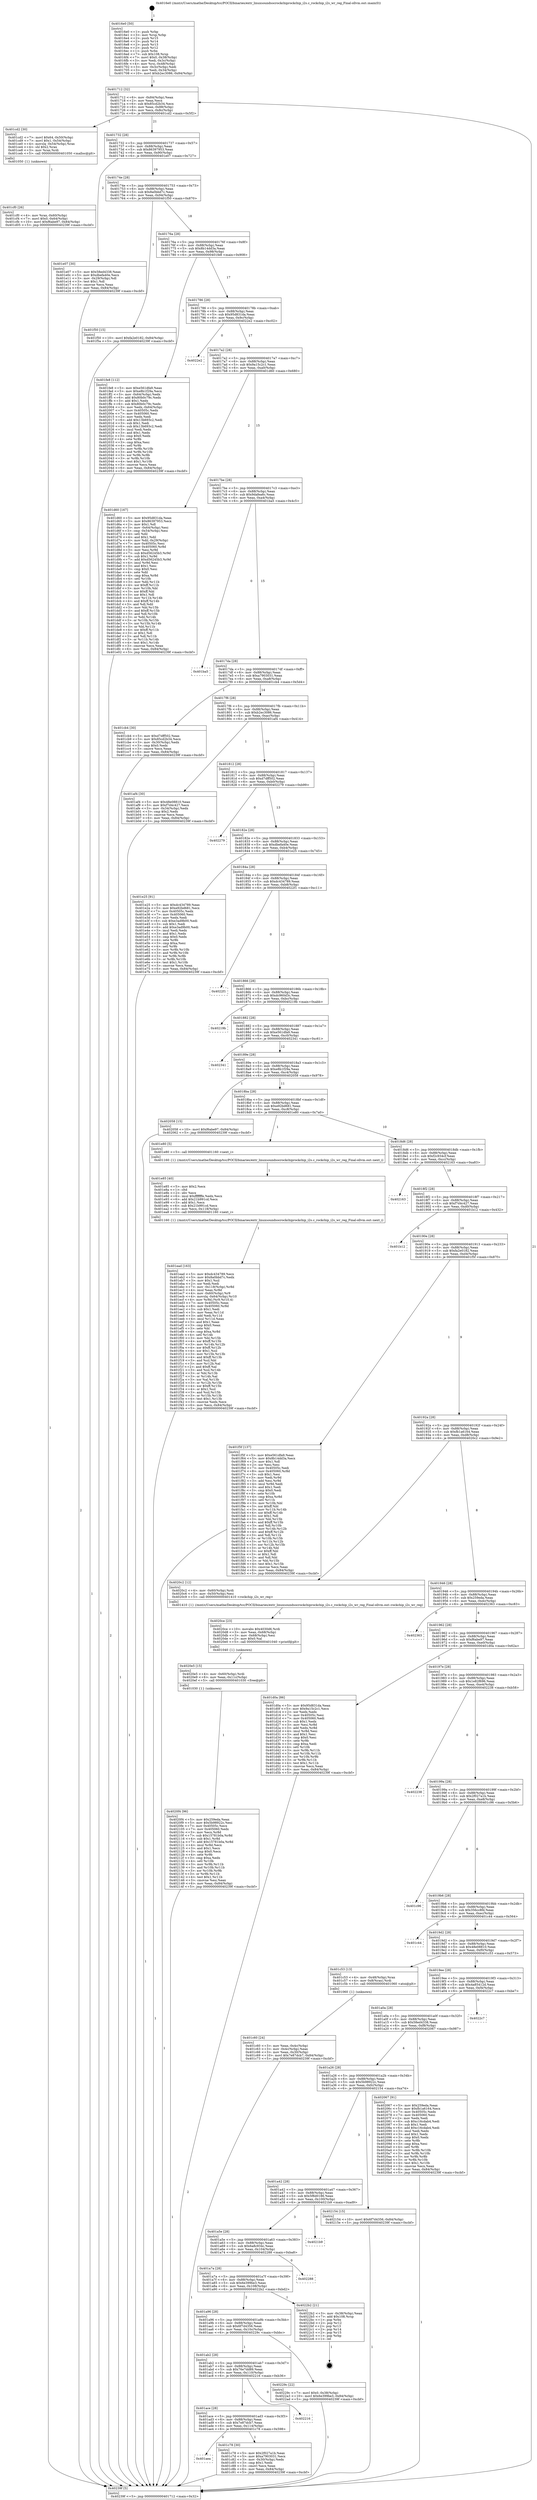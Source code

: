 digraph "0x4016e0" {
  label = "0x4016e0 (/mnt/c/Users/mathe/Desktop/tcc/POCII/binaries/extr_linuxsoundsocrockchiprockchip_i2s.c_rockchip_i2s_wr_reg_Final-ollvm.out::main(0))"
  labelloc = "t"
  node[shape=record]

  Entry [label="",width=0.3,height=0.3,shape=circle,fillcolor=black,style=filled]
  "0x401712" [label="{
     0x401712 [32]\l
     | [instrs]\l
     &nbsp;&nbsp;0x401712 \<+6\>: mov -0x84(%rbp),%eax\l
     &nbsp;&nbsp;0x401718 \<+2\>: mov %eax,%ecx\l
     &nbsp;&nbsp;0x40171a \<+6\>: sub $0x85cd2b34,%ecx\l
     &nbsp;&nbsp;0x401720 \<+6\>: mov %eax,-0x88(%rbp)\l
     &nbsp;&nbsp;0x401726 \<+6\>: mov %ecx,-0x8c(%rbp)\l
     &nbsp;&nbsp;0x40172c \<+6\>: je 0000000000401cd2 \<main+0x5f2\>\l
  }"]
  "0x401cd2" [label="{
     0x401cd2 [30]\l
     | [instrs]\l
     &nbsp;&nbsp;0x401cd2 \<+7\>: movl $0x64,-0x50(%rbp)\l
     &nbsp;&nbsp;0x401cd9 \<+7\>: movl $0x1,-0x54(%rbp)\l
     &nbsp;&nbsp;0x401ce0 \<+4\>: movslq -0x54(%rbp),%rax\l
     &nbsp;&nbsp;0x401ce4 \<+4\>: shl $0x2,%rax\l
     &nbsp;&nbsp;0x401ce8 \<+3\>: mov %rax,%rdi\l
     &nbsp;&nbsp;0x401ceb \<+5\>: call 0000000000401050 \<malloc@plt\>\l
     | [calls]\l
     &nbsp;&nbsp;0x401050 \{1\} (unknown)\l
  }"]
  "0x401732" [label="{
     0x401732 [28]\l
     | [instrs]\l
     &nbsp;&nbsp;0x401732 \<+5\>: jmp 0000000000401737 \<main+0x57\>\l
     &nbsp;&nbsp;0x401737 \<+6\>: mov -0x88(%rbp),%eax\l
     &nbsp;&nbsp;0x40173d \<+5\>: sub $0x86397953,%eax\l
     &nbsp;&nbsp;0x401742 \<+6\>: mov %eax,-0x90(%rbp)\l
     &nbsp;&nbsp;0x401748 \<+6\>: je 0000000000401e07 \<main+0x727\>\l
  }"]
  Exit [label="",width=0.3,height=0.3,shape=circle,fillcolor=black,style=filled,peripheries=2]
  "0x401e07" [label="{
     0x401e07 [30]\l
     | [instrs]\l
     &nbsp;&nbsp;0x401e07 \<+5\>: mov $0x58ed4338,%eax\l
     &nbsp;&nbsp;0x401e0c \<+5\>: mov $0xdbefa40e,%ecx\l
     &nbsp;&nbsp;0x401e11 \<+3\>: mov -0x29(%rbp),%dl\l
     &nbsp;&nbsp;0x401e14 \<+3\>: test $0x1,%dl\l
     &nbsp;&nbsp;0x401e17 \<+3\>: cmovne %ecx,%eax\l
     &nbsp;&nbsp;0x401e1a \<+6\>: mov %eax,-0x84(%rbp)\l
     &nbsp;&nbsp;0x401e20 \<+5\>: jmp 000000000040239f \<main+0xcbf\>\l
  }"]
  "0x40174e" [label="{
     0x40174e [28]\l
     | [instrs]\l
     &nbsp;&nbsp;0x40174e \<+5\>: jmp 0000000000401753 \<main+0x73\>\l
     &nbsp;&nbsp;0x401753 \<+6\>: mov -0x88(%rbp),%eax\l
     &nbsp;&nbsp;0x401759 \<+5\>: sub $0x8a0bbd7c,%eax\l
     &nbsp;&nbsp;0x40175e \<+6\>: mov %eax,-0x94(%rbp)\l
     &nbsp;&nbsp;0x401764 \<+6\>: je 0000000000401f50 \<main+0x870\>\l
  }"]
  "0x4020f4" [label="{
     0x4020f4 [96]\l
     | [instrs]\l
     &nbsp;&nbsp;0x4020f4 \<+5\>: mov $0x259eda,%eax\l
     &nbsp;&nbsp;0x4020f9 \<+5\>: mov $0x5b98922c,%esi\l
     &nbsp;&nbsp;0x4020fe \<+7\>: mov 0x40505c,%ecx\l
     &nbsp;&nbsp;0x402105 \<+7\>: mov 0x405060,%edx\l
     &nbsp;&nbsp;0x40210c \<+3\>: mov %ecx,%r8d\l
     &nbsp;&nbsp;0x40210f \<+7\>: sub $0x15781b0a,%r8d\l
     &nbsp;&nbsp;0x402116 \<+4\>: sub $0x1,%r8d\l
     &nbsp;&nbsp;0x40211a \<+7\>: add $0x15781b0a,%r8d\l
     &nbsp;&nbsp;0x402121 \<+4\>: imul %r8d,%ecx\l
     &nbsp;&nbsp;0x402125 \<+3\>: and $0x1,%ecx\l
     &nbsp;&nbsp;0x402128 \<+3\>: cmp $0x0,%ecx\l
     &nbsp;&nbsp;0x40212b \<+4\>: sete %r9b\l
     &nbsp;&nbsp;0x40212f \<+3\>: cmp $0xa,%edx\l
     &nbsp;&nbsp;0x402132 \<+4\>: setl %r10b\l
     &nbsp;&nbsp;0x402136 \<+3\>: mov %r9b,%r11b\l
     &nbsp;&nbsp;0x402139 \<+3\>: and %r10b,%r11b\l
     &nbsp;&nbsp;0x40213c \<+3\>: xor %r10b,%r9b\l
     &nbsp;&nbsp;0x40213f \<+3\>: or %r9b,%r11b\l
     &nbsp;&nbsp;0x402142 \<+4\>: test $0x1,%r11b\l
     &nbsp;&nbsp;0x402146 \<+3\>: cmovne %esi,%eax\l
     &nbsp;&nbsp;0x402149 \<+6\>: mov %eax,-0x84(%rbp)\l
     &nbsp;&nbsp;0x40214f \<+5\>: jmp 000000000040239f \<main+0xcbf\>\l
  }"]
  "0x401f50" [label="{
     0x401f50 [15]\l
     | [instrs]\l
     &nbsp;&nbsp;0x401f50 \<+10\>: movl $0xfa2e0182,-0x84(%rbp)\l
     &nbsp;&nbsp;0x401f5a \<+5\>: jmp 000000000040239f \<main+0xcbf\>\l
  }"]
  "0x40176a" [label="{
     0x40176a [28]\l
     | [instrs]\l
     &nbsp;&nbsp;0x40176a \<+5\>: jmp 000000000040176f \<main+0x8f\>\l
     &nbsp;&nbsp;0x40176f \<+6\>: mov -0x88(%rbp),%eax\l
     &nbsp;&nbsp;0x401775 \<+5\>: sub $0x8b14dd3a,%eax\l
     &nbsp;&nbsp;0x40177a \<+6\>: mov %eax,-0x98(%rbp)\l
     &nbsp;&nbsp;0x401780 \<+6\>: je 0000000000401fe8 \<main+0x908\>\l
  }"]
  "0x4020e5" [label="{
     0x4020e5 [15]\l
     | [instrs]\l
     &nbsp;&nbsp;0x4020e5 \<+4\>: mov -0x60(%rbp),%rdi\l
     &nbsp;&nbsp;0x4020e9 \<+6\>: mov %eax,-0x11c(%rbp)\l
     &nbsp;&nbsp;0x4020ef \<+5\>: call 0000000000401030 \<free@plt\>\l
     | [calls]\l
     &nbsp;&nbsp;0x401030 \{1\} (unknown)\l
  }"]
  "0x401fe8" [label="{
     0x401fe8 [112]\l
     | [instrs]\l
     &nbsp;&nbsp;0x401fe8 \<+5\>: mov $0xe561dfa9,%eax\l
     &nbsp;&nbsp;0x401fed \<+5\>: mov $0xe8b1f29a,%ecx\l
     &nbsp;&nbsp;0x401ff2 \<+3\>: mov -0x64(%rbp),%edx\l
     &nbsp;&nbsp;0x401ff5 \<+6\>: add $0x80b0c79c,%edx\l
     &nbsp;&nbsp;0x401ffb \<+3\>: add $0x1,%edx\l
     &nbsp;&nbsp;0x401ffe \<+6\>: sub $0x80b0c79c,%edx\l
     &nbsp;&nbsp;0x402004 \<+3\>: mov %edx,-0x64(%rbp)\l
     &nbsp;&nbsp;0x402007 \<+7\>: mov 0x40505c,%edx\l
     &nbsp;&nbsp;0x40200e \<+7\>: mov 0x405060,%esi\l
     &nbsp;&nbsp;0x402015 \<+2\>: mov %edx,%edi\l
     &nbsp;&nbsp;0x402017 \<+6\>: add $0x13b693c2,%edi\l
     &nbsp;&nbsp;0x40201d \<+3\>: sub $0x1,%edi\l
     &nbsp;&nbsp;0x402020 \<+6\>: sub $0x13b693c2,%edi\l
     &nbsp;&nbsp;0x402026 \<+3\>: imul %edi,%edx\l
     &nbsp;&nbsp;0x402029 \<+3\>: and $0x1,%edx\l
     &nbsp;&nbsp;0x40202c \<+3\>: cmp $0x0,%edx\l
     &nbsp;&nbsp;0x40202f \<+4\>: sete %r8b\l
     &nbsp;&nbsp;0x402033 \<+3\>: cmp $0xa,%esi\l
     &nbsp;&nbsp;0x402036 \<+4\>: setl %r9b\l
     &nbsp;&nbsp;0x40203a \<+3\>: mov %r8b,%r10b\l
     &nbsp;&nbsp;0x40203d \<+3\>: and %r9b,%r10b\l
     &nbsp;&nbsp;0x402040 \<+3\>: xor %r9b,%r8b\l
     &nbsp;&nbsp;0x402043 \<+3\>: or %r8b,%r10b\l
     &nbsp;&nbsp;0x402046 \<+4\>: test $0x1,%r10b\l
     &nbsp;&nbsp;0x40204a \<+3\>: cmovne %ecx,%eax\l
     &nbsp;&nbsp;0x40204d \<+6\>: mov %eax,-0x84(%rbp)\l
     &nbsp;&nbsp;0x402053 \<+5\>: jmp 000000000040239f \<main+0xcbf\>\l
  }"]
  "0x401786" [label="{
     0x401786 [28]\l
     | [instrs]\l
     &nbsp;&nbsp;0x401786 \<+5\>: jmp 000000000040178b \<main+0xab\>\l
     &nbsp;&nbsp;0x40178b \<+6\>: mov -0x88(%rbp),%eax\l
     &nbsp;&nbsp;0x401791 \<+5\>: sub $0x95d831da,%eax\l
     &nbsp;&nbsp;0x401796 \<+6\>: mov %eax,-0x9c(%rbp)\l
     &nbsp;&nbsp;0x40179c \<+6\>: je 00000000004022e2 \<main+0xc02\>\l
  }"]
  "0x4020ce" [label="{
     0x4020ce [23]\l
     | [instrs]\l
     &nbsp;&nbsp;0x4020ce \<+10\>: movabs $0x4030d6,%rdi\l
     &nbsp;&nbsp;0x4020d8 \<+3\>: mov %eax,-0x68(%rbp)\l
     &nbsp;&nbsp;0x4020db \<+3\>: mov -0x68(%rbp),%esi\l
     &nbsp;&nbsp;0x4020de \<+2\>: mov $0x0,%al\l
     &nbsp;&nbsp;0x4020e0 \<+5\>: call 0000000000401040 \<printf@plt\>\l
     | [calls]\l
     &nbsp;&nbsp;0x401040 \{1\} (unknown)\l
  }"]
  "0x4022e2" [label="{
     0x4022e2\l
  }", style=dashed]
  "0x4017a2" [label="{
     0x4017a2 [28]\l
     | [instrs]\l
     &nbsp;&nbsp;0x4017a2 \<+5\>: jmp 00000000004017a7 \<main+0xc7\>\l
     &nbsp;&nbsp;0x4017a7 \<+6\>: mov -0x88(%rbp),%eax\l
     &nbsp;&nbsp;0x4017ad \<+5\>: sub $0x9a15c2c1,%eax\l
     &nbsp;&nbsp;0x4017b2 \<+6\>: mov %eax,-0xa0(%rbp)\l
     &nbsp;&nbsp;0x4017b8 \<+6\>: je 0000000000401d60 \<main+0x680\>\l
  }"]
  "0x401ead" [label="{
     0x401ead [163]\l
     | [instrs]\l
     &nbsp;&nbsp;0x401ead \<+5\>: mov $0xdc434789,%ecx\l
     &nbsp;&nbsp;0x401eb2 \<+5\>: mov $0x8a0bbd7c,%edx\l
     &nbsp;&nbsp;0x401eb7 \<+3\>: mov $0x1,%sil\l
     &nbsp;&nbsp;0x401eba \<+2\>: xor %edi,%edi\l
     &nbsp;&nbsp;0x401ebc \<+7\>: mov -0x118(%rbp),%r8d\l
     &nbsp;&nbsp;0x401ec3 \<+4\>: imul %eax,%r8d\l
     &nbsp;&nbsp;0x401ec7 \<+4\>: mov -0x60(%rbp),%r9\l
     &nbsp;&nbsp;0x401ecb \<+4\>: movslq -0x64(%rbp),%r10\l
     &nbsp;&nbsp;0x401ecf \<+4\>: mov %r8d,(%r9,%r10,4)\l
     &nbsp;&nbsp;0x401ed3 \<+7\>: mov 0x40505c,%eax\l
     &nbsp;&nbsp;0x401eda \<+8\>: mov 0x405060,%r8d\l
     &nbsp;&nbsp;0x401ee2 \<+3\>: sub $0x1,%edi\l
     &nbsp;&nbsp;0x401ee5 \<+3\>: mov %eax,%r11d\l
     &nbsp;&nbsp;0x401ee8 \<+3\>: add %edi,%r11d\l
     &nbsp;&nbsp;0x401eeb \<+4\>: imul %r11d,%eax\l
     &nbsp;&nbsp;0x401eef \<+3\>: and $0x1,%eax\l
     &nbsp;&nbsp;0x401ef2 \<+3\>: cmp $0x0,%eax\l
     &nbsp;&nbsp;0x401ef5 \<+3\>: sete %bl\l
     &nbsp;&nbsp;0x401ef8 \<+4\>: cmp $0xa,%r8d\l
     &nbsp;&nbsp;0x401efc \<+4\>: setl %r14b\l
     &nbsp;&nbsp;0x401f00 \<+3\>: mov %bl,%r15b\l
     &nbsp;&nbsp;0x401f03 \<+4\>: xor $0xff,%r15b\l
     &nbsp;&nbsp;0x401f07 \<+3\>: mov %r14b,%r12b\l
     &nbsp;&nbsp;0x401f0a \<+4\>: xor $0xff,%r12b\l
     &nbsp;&nbsp;0x401f0e \<+4\>: xor $0x1,%sil\l
     &nbsp;&nbsp;0x401f12 \<+3\>: mov %r15b,%r13b\l
     &nbsp;&nbsp;0x401f15 \<+4\>: and $0xff,%r13b\l
     &nbsp;&nbsp;0x401f19 \<+3\>: and %sil,%bl\l
     &nbsp;&nbsp;0x401f1c \<+3\>: mov %r12b,%al\l
     &nbsp;&nbsp;0x401f1f \<+2\>: and $0xff,%al\l
     &nbsp;&nbsp;0x401f21 \<+3\>: and %sil,%r14b\l
     &nbsp;&nbsp;0x401f24 \<+3\>: or %bl,%r13b\l
     &nbsp;&nbsp;0x401f27 \<+3\>: or %r14b,%al\l
     &nbsp;&nbsp;0x401f2a \<+3\>: xor %al,%r13b\l
     &nbsp;&nbsp;0x401f2d \<+3\>: or %r12b,%r15b\l
     &nbsp;&nbsp;0x401f30 \<+4\>: xor $0xff,%r15b\l
     &nbsp;&nbsp;0x401f34 \<+4\>: or $0x1,%sil\l
     &nbsp;&nbsp;0x401f38 \<+3\>: and %sil,%r15b\l
     &nbsp;&nbsp;0x401f3b \<+3\>: or %r15b,%r13b\l
     &nbsp;&nbsp;0x401f3e \<+4\>: test $0x1,%r13b\l
     &nbsp;&nbsp;0x401f42 \<+3\>: cmovne %edx,%ecx\l
     &nbsp;&nbsp;0x401f45 \<+6\>: mov %ecx,-0x84(%rbp)\l
     &nbsp;&nbsp;0x401f4b \<+5\>: jmp 000000000040239f \<main+0xcbf\>\l
  }"]
  "0x401d60" [label="{
     0x401d60 [167]\l
     | [instrs]\l
     &nbsp;&nbsp;0x401d60 \<+5\>: mov $0x95d831da,%eax\l
     &nbsp;&nbsp;0x401d65 \<+5\>: mov $0x86397953,%ecx\l
     &nbsp;&nbsp;0x401d6a \<+2\>: mov $0x1,%dl\l
     &nbsp;&nbsp;0x401d6c \<+3\>: mov -0x64(%rbp),%esi\l
     &nbsp;&nbsp;0x401d6f \<+3\>: cmp -0x54(%rbp),%esi\l
     &nbsp;&nbsp;0x401d72 \<+4\>: setl %dil\l
     &nbsp;&nbsp;0x401d76 \<+4\>: and $0x1,%dil\l
     &nbsp;&nbsp;0x401d7a \<+4\>: mov %dil,-0x29(%rbp)\l
     &nbsp;&nbsp;0x401d7e \<+7\>: mov 0x40505c,%esi\l
     &nbsp;&nbsp;0x401d85 \<+8\>: mov 0x405060,%r8d\l
     &nbsp;&nbsp;0x401d8d \<+3\>: mov %esi,%r9d\l
     &nbsp;&nbsp;0x401d90 \<+7\>: sub $0xd56245b3,%r9d\l
     &nbsp;&nbsp;0x401d97 \<+4\>: sub $0x1,%r9d\l
     &nbsp;&nbsp;0x401d9b \<+7\>: add $0xd56245b3,%r9d\l
     &nbsp;&nbsp;0x401da2 \<+4\>: imul %r9d,%esi\l
     &nbsp;&nbsp;0x401da6 \<+3\>: and $0x1,%esi\l
     &nbsp;&nbsp;0x401da9 \<+3\>: cmp $0x0,%esi\l
     &nbsp;&nbsp;0x401dac \<+4\>: sete %dil\l
     &nbsp;&nbsp;0x401db0 \<+4\>: cmp $0xa,%r8d\l
     &nbsp;&nbsp;0x401db4 \<+4\>: setl %r10b\l
     &nbsp;&nbsp;0x401db8 \<+3\>: mov %dil,%r11b\l
     &nbsp;&nbsp;0x401dbb \<+4\>: xor $0xff,%r11b\l
     &nbsp;&nbsp;0x401dbf \<+3\>: mov %r10b,%bl\l
     &nbsp;&nbsp;0x401dc2 \<+3\>: xor $0xff,%bl\l
     &nbsp;&nbsp;0x401dc5 \<+3\>: xor $0x1,%dl\l
     &nbsp;&nbsp;0x401dc8 \<+3\>: mov %r11b,%r14b\l
     &nbsp;&nbsp;0x401dcb \<+4\>: and $0xff,%r14b\l
     &nbsp;&nbsp;0x401dcf \<+3\>: and %dl,%dil\l
     &nbsp;&nbsp;0x401dd2 \<+3\>: mov %bl,%r15b\l
     &nbsp;&nbsp;0x401dd5 \<+4\>: and $0xff,%r15b\l
     &nbsp;&nbsp;0x401dd9 \<+3\>: and %dl,%r10b\l
     &nbsp;&nbsp;0x401ddc \<+3\>: or %dil,%r14b\l
     &nbsp;&nbsp;0x401ddf \<+3\>: or %r10b,%r15b\l
     &nbsp;&nbsp;0x401de2 \<+3\>: xor %r15b,%r14b\l
     &nbsp;&nbsp;0x401de5 \<+3\>: or %bl,%r11b\l
     &nbsp;&nbsp;0x401de8 \<+4\>: xor $0xff,%r11b\l
     &nbsp;&nbsp;0x401dec \<+3\>: or $0x1,%dl\l
     &nbsp;&nbsp;0x401def \<+3\>: and %dl,%r11b\l
     &nbsp;&nbsp;0x401df2 \<+3\>: or %r11b,%r14b\l
     &nbsp;&nbsp;0x401df5 \<+4\>: test $0x1,%r14b\l
     &nbsp;&nbsp;0x401df9 \<+3\>: cmovne %ecx,%eax\l
     &nbsp;&nbsp;0x401dfc \<+6\>: mov %eax,-0x84(%rbp)\l
     &nbsp;&nbsp;0x401e02 \<+5\>: jmp 000000000040239f \<main+0xcbf\>\l
  }"]
  "0x4017be" [label="{
     0x4017be [28]\l
     | [instrs]\l
     &nbsp;&nbsp;0x4017be \<+5\>: jmp 00000000004017c3 \<main+0xe3\>\l
     &nbsp;&nbsp;0x4017c3 \<+6\>: mov -0x88(%rbp),%eax\l
     &nbsp;&nbsp;0x4017c9 \<+5\>: sub $0x9dafea6c,%eax\l
     &nbsp;&nbsp;0x4017ce \<+6\>: mov %eax,-0xa4(%rbp)\l
     &nbsp;&nbsp;0x4017d4 \<+6\>: je 0000000000401ba5 \<main+0x4c5\>\l
  }"]
  "0x401e85" [label="{
     0x401e85 [40]\l
     | [instrs]\l
     &nbsp;&nbsp;0x401e85 \<+5\>: mov $0x2,%ecx\l
     &nbsp;&nbsp;0x401e8a \<+1\>: cltd\l
     &nbsp;&nbsp;0x401e8b \<+2\>: idiv %ecx\l
     &nbsp;&nbsp;0x401e8d \<+6\>: imul $0xfffffffe,%edx,%ecx\l
     &nbsp;&nbsp;0x401e93 \<+6\>: add $0x21b991cd,%ecx\l
     &nbsp;&nbsp;0x401e99 \<+3\>: add $0x1,%ecx\l
     &nbsp;&nbsp;0x401e9c \<+6\>: sub $0x21b991cd,%ecx\l
     &nbsp;&nbsp;0x401ea2 \<+6\>: mov %ecx,-0x118(%rbp)\l
     &nbsp;&nbsp;0x401ea8 \<+5\>: call 0000000000401160 \<next_i\>\l
     | [calls]\l
     &nbsp;&nbsp;0x401160 \{1\} (/mnt/c/Users/mathe/Desktop/tcc/POCII/binaries/extr_linuxsoundsocrockchiprockchip_i2s.c_rockchip_i2s_wr_reg_Final-ollvm.out::next_i)\l
  }"]
  "0x401ba5" [label="{
     0x401ba5\l
  }", style=dashed]
  "0x4017da" [label="{
     0x4017da [28]\l
     | [instrs]\l
     &nbsp;&nbsp;0x4017da \<+5\>: jmp 00000000004017df \<main+0xff\>\l
     &nbsp;&nbsp;0x4017df \<+6\>: mov -0x88(%rbp),%eax\l
     &nbsp;&nbsp;0x4017e5 \<+5\>: sub $0xa7903031,%eax\l
     &nbsp;&nbsp;0x4017ea \<+6\>: mov %eax,-0xa8(%rbp)\l
     &nbsp;&nbsp;0x4017f0 \<+6\>: je 0000000000401cb4 \<main+0x5d4\>\l
  }"]
  "0x401cf0" [label="{
     0x401cf0 [26]\l
     | [instrs]\l
     &nbsp;&nbsp;0x401cf0 \<+4\>: mov %rax,-0x60(%rbp)\l
     &nbsp;&nbsp;0x401cf4 \<+7\>: movl $0x0,-0x64(%rbp)\l
     &nbsp;&nbsp;0x401cfb \<+10\>: movl $0xf6abe97,-0x84(%rbp)\l
     &nbsp;&nbsp;0x401d05 \<+5\>: jmp 000000000040239f \<main+0xcbf\>\l
  }"]
  "0x401cb4" [label="{
     0x401cb4 [30]\l
     | [instrs]\l
     &nbsp;&nbsp;0x401cb4 \<+5\>: mov $0xd7dff502,%eax\l
     &nbsp;&nbsp;0x401cb9 \<+5\>: mov $0x85cd2b34,%ecx\l
     &nbsp;&nbsp;0x401cbe \<+3\>: mov -0x30(%rbp),%edx\l
     &nbsp;&nbsp;0x401cc1 \<+3\>: cmp $0x0,%edx\l
     &nbsp;&nbsp;0x401cc4 \<+3\>: cmove %ecx,%eax\l
     &nbsp;&nbsp;0x401cc7 \<+6\>: mov %eax,-0x84(%rbp)\l
     &nbsp;&nbsp;0x401ccd \<+5\>: jmp 000000000040239f \<main+0xcbf\>\l
  }"]
  "0x4017f6" [label="{
     0x4017f6 [28]\l
     | [instrs]\l
     &nbsp;&nbsp;0x4017f6 \<+5\>: jmp 00000000004017fb \<main+0x11b\>\l
     &nbsp;&nbsp;0x4017fb \<+6\>: mov -0x88(%rbp),%eax\l
     &nbsp;&nbsp;0x401801 \<+5\>: sub $0xb2ec3086,%eax\l
     &nbsp;&nbsp;0x401806 \<+6\>: mov %eax,-0xac(%rbp)\l
     &nbsp;&nbsp;0x40180c \<+6\>: je 0000000000401af4 \<main+0x414\>\l
  }"]
  "0x401aea" [label="{
     0x401aea\l
  }", style=dashed]
  "0x401af4" [label="{
     0x401af4 [30]\l
     | [instrs]\l
     &nbsp;&nbsp;0x401af4 \<+5\>: mov $0x48e08810,%eax\l
     &nbsp;&nbsp;0x401af9 \<+5\>: mov $0xf7d4c427,%ecx\l
     &nbsp;&nbsp;0x401afe \<+3\>: mov -0x34(%rbp),%edx\l
     &nbsp;&nbsp;0x401b01 \<+3\>: cmp $0x2,%edx\l
     &nbsp;&nbsp;0x401b04 \<+3\>: cmovne %ecx,%eax\l
     &nbsp;&nbsp;0x401b07 \<+6\>: mov %eax,-0x84(%rbp)\l
     &nbsp;&nbsp;0x401b0d \<+5\>: jmp 000000000040239f \<main+0xcbf\>\l
  }"]
  "0x401812" [label="{
     0x401812 [28]\l
     | [instrs]\l
     &nbsp;&nbsp;0x401812 \<+5\>: jmp 0000000000401817 \<main+0x137\>\l
     &nbsp;&nbsp;0x401817 \<+6\>: mov -0x88(%rbp),%eax\l
     &nbsp;&nbsp;0x40181d \<+5\>: sub $0xd7dff502,%eax\l
     &nbsp;&nbsp;0x401822 \<+6\>: mov %eax,-0xb0(%rbp)\l
     &nbsp;&nbsp;0x401828 \<+6\>: je 0000000000402279 \<main+0xb99\>\l
  }"]
  "0x40239f" [label="{
     0x40239f [5]\l
     | [instrs]\l
     &nbsp;&nbsp;0x40239f \<+5\>: jmp 0000000000401712 \<main+0x32\>\l
  }"]
  "0x4016e0" [label="{
     0x4016e0 [50]\l
     | [instrs]\l
     &nbsp;&nbsp;0x4016e0 \<+1\>: push %rbp\l
     &nbsp;&nbsp;0x4016e1 \<+3\>: mov %rsp,%rbp\l
     &nbsp;&nbsp;0x4016e4 \<+2\>: push %r15\l
     &nbsp;&nbsp;0x4016e6 \<+2\>: push %r14\l
     &nbsp;&nbsp;0x4016e8 \<+2\>: push %r13\l
     &nbsp;&nbsp;0x4016ea \<+2\>: push %r12\l
     &nbsp;&nbsp;0x4016ec \<+1\>: push %rbx\l
     &nbsp;&nbsp;0x4016ed \<+7\>: sub $0x108,%rsp\l
     &nbsp;&nbsp;0x4016f4 \<+7\>: movl $0x0,-0x38(%rbp)\l
     &nbsp;&nbsp;0x4016fb \<+3\>: mov %edi,-0x3c(%rbp)\l
     &nbsp;&nbsp;0x4016fe \<+4\>: mov %rsi,-0x48(%rbp)\l
     &nbsp;&nbsp;0x401702 \<+3\>: mov -0x3c(%rbp),%edi\l
     &nbsp;&nbsp;0x401705 \<+3\>: mov %edi,-0x34(%rbp)\l
     &nbsp;&nbsp;0x401708 \<+10\>: movl $0xb2ec3086,-0x84(%rbp)\l
  }"]
  "0x401c78" [label="{
     0x401c78 [30]\l
     | [instrs]\l
     &nbsp;&nbsp;0x401c78 \<+5\>: mov $0x2f027a1b,%eax\l
     &nbsp;&nbsp;0x401c7d \<+5\>: mov $0xa7903031,%ecx\l
     &nbsp;&nbsp;0x401c82 \<+3\>: mov -0x30(%rbp),%edx\l
     &nbsp;&nbsp;0x401c85 \<+3\>: cmp $0x1,%edx\l
     &nbsp;&nbsp;0x401c88 \<+3\>: cmovl %ecx,%eax\l
     &nbsp;&nbsp;0x401c8b \<+6\>: mov %eax,-0x84(%rbp)\l
     &nbsp;&nbsp;0x401c91 \<+5\>: jmp 000000000040239f \<main+0xcbf\>\l
  }"]
  "0x402279" [label="{
     0x402279\l
  }", style=dashed]
  "0x40182e" [label="{
     0x40182e [28]\l
     | [instrs]\l
     &nbsp;&nbsp;0x40182e \<+5\>: jmp 0000000000401833 \<main+0x153\>\l
     &nbsp;&nbsp;0x401833 \<+6\>: mov -0x88(%rbp),%eax\l
     &nbsp;&nbsp;0x401839 \<+5\>: sub $0xdbefa40e,%eax\l
     &nbsp;&nbsp;0x40183e \<+6\>: mov %eax,-0xb4(%rbp)\l
     &nbsp;&nbsp;0x401844 \<+6\>: je 0000000000401e25 \<main+0x745\>\l
  }"]
  "0x401ace" [label="{
     0x401ace [28]\l
     | [instrs]\l
     &nbsp;&nbsp;0x401ace \<+5\>: jmp 0000000000401ad3 \<main+0x3f3\>\l
     &nbsp;&nbsp;0x401ad3 \<+6\>: mov -0x88(%rbp),%eax\l
     &nbsp;&nbsp;0x401ad9 \<+5\>: sub $0x7e87dcb7,%eax\l
     &nbsp;&nbsp;0x401ade \<+6\>: mov %eax,-0x114(%rbp)\l
     &nbsp;&nbsp;0x401ae4 \<+6\>: je 0000000000401c78 \<main+0x598\>\l
  }"]
  "0x401e25" [label="{
     0x401e25 [91]\l
     | [instrs]\l
     &nbsp;&nbsp;0x401e25 \<+5\>: mov $0xdc434789,%eax\l
     &nbsp;&nbsp;0x401e2a \<+5\>: mov $0xe92bd681,%ecx\l
     &nbsp;&nbsp;0x401e2f \<+7\>: mov 0x40505c,%edx\l
     &nbsp;&nbsp;0x401e36 \<+7\>: mov 0x405060,%esi\l
     &nbsp;&nbsp;0x401e3d \<+2\>: mov %edx,%edi\l
     &nbsp;&nbsp;0x401e3f \<+6\>: sub $0xe3ad9b00,%edi\l
     &nbsp;&nbsp;0x401e45 \<+3\>: sub $0x1,%edi\l
     &nbsp;&nbsp;0x401e48 \<+6\>: add $0xe3ad9b00,%edi\l
     &nbsp;&nbsp;0x401e4e \<+3\>: imul %edi,%edx\l
     &nbsp;&nbsp;0x401e51 \<+3\>: and $0x1,%edx\l
     &nbsp;&nbsp;0x401e54 \<+3\>: cmp $0x0,%edx\l
     &nbsp;&nbsp;0x401e57 \<+4\>: sete %r8b\l
     &nbsp;&nbsp;0x401e5b \<+3\>: cmp $0xa,%esi\l
     &nbsp;&nbsp;0x401e5e \<+4\>: setl %r9b\l
     &nbsp;&nbsp;0x401e62 \<+3\>: mov %r8b,%r10b\l
     &nbsp;&nbsp;0x401e65 \<+3\>: and %r9b,%r10b\l
     &nbsp;&nbsp;0x401e68 \<+3\>: xor %r9b,%r8b\l
     &nbsp;&nbsp;0x401e6b \<+3\>: or %r8b,%r10b\l
     &nbsp;&nbsp;0x401e6e \<+4\>: test $0x1,%r10b\l
     &nbsp;&nbsp;0x401e72 \<+3\>: cmovne %ecx,%eax\l
     &nbsp;&nbsp;0x401e75 \<+6\>: mov %eax,-0x84(%rbp)\l
     &nbsp;&nbsp;0x401e7b \<+5\>: jmp 000000000040239f \<main+0xcbf\>\l
  }"]
  "0x40184a" [label="{
     0x40184a [28]\l
     | [instrs]\l
     &nbsp;&nbsp;0x40184a \<+5\>: jmp 000000000040184f \<main+0x16f\>\l
     &nbsp;&nbsp;0x40184f \<+6\>: mov -0x88(%rbp),%eax\l
     &nbsp;&nbsp;0x401855 \<+5\>: sub $0xdc434789,%eax\l
     &nbsp;&nbsp;0x40185a \<+6\>: mov %eax,-0xb8(%rbp)\l
     &nbsp;&nbsp;0x401860 \<+6\>: je 00000000004022f1 \<main+0xc11\>\l
  }"]
  "0x402216" [label="{
     0x402216\l
  }", style=dashed]
  "0x4022f1" [label="{
     0x4022f1\l
  }", style=dashed]
  "0x401866" [label="{
     0x401866 [28]\l
     | [instrs]\l
     &nbsp;&nbsp;0x401866 \<+5\>: jmp 000000000040186b \<main+0x18b\>\l
     &nbsp;&nbsp;0x40186b \<+6\>: mov -0x88(%rbp),%eax\l
     &nbsp;&nbsp;0x401871 \<+5\>: sub $0xdc960d3c,%eax\l
     &nbsp;&nbsp;0x401876 \<+6\>: mov %eax,-0xbc(%rbp)\l
     &nbsp;&nbsp;0x40187c \<+6\>: je 000000000040219b \<main+0xabb\>\l
  }"]
  "0x401ab2" [label="{
     0x401ab2 [28]\l
     | [instrs]\l
     &nbsp;&nbsp;0x401ab2 \<+5\>: jmp 0000000000401ab7 \<main+0x3d7\>\l
     &nbsp;&nbsp;0x401ab7 \<+6\>: mov -0x88(%rbp),%eax\l
     &nbsp;&nbsp;0x401abd \<+5\>: sub $0x76e7dd89,%eax\l
     &nbsp;&nbsp;0x401ac2 \<+6\>: mov %eax,-0x110(%rbp)\l
     &nbsp;&nbsp;0x401ac8 \<+6\>: je 0000000000402216 \<main+0xb36\>\l
  }"]
  "0x40219b" [label="{
     0x40219b\l
  }", style=dashed]
  "0x401882" [label="{
     0x401882 [28]\l
     | [instrs]\l
     &nbsp;&nbsp;0x401882 \<+5\>: jmp 0000000000401887 \<main+0x1a7\>\l
     &nbsp;&nbsp;0x401887 \<+6\>: mov -0x88(%rbp),%eax\l
     &nbsp;&nbsp;0x40188d \<+5\>: sub $0xe561dfa9,%eax\l
     &nbsp;&nbsp;0x401892 \<+6\>: mov %eax,-0xc0(%rbp)\l
     &nbsp;&nbsp;0x401898 \<+6\>: je 0000000000402341 \<main+0xc61\>\l
  }"]
  "0x40229c" [label="{
     0x40229c [22]\l
     | [instrs]\l
     &nbsp;&nbsp;0x40229c \<+7\>: movl $0x0,-0x38(%rbp)\l
     &nbsp;&nbsp;0x4022a3 \<+10\>: movl $0x6e399be3,-0x84(%rbp)\l
     &nbsp;&nbsp;0x4022ad \<+5\>: jmp 000000000040239f \<main+0xcbf\>\l
  }"]
  "0x402341" [label="{
     0x402341\l
  }", style=dashed]
  "0x40189e" [label="{
     0x40189e [28]\l
     | [instrs]\l
     &nbsp;&nbsp;0x40189e \<+5\>: jmp 00000000004018a3 \<main+0x1c3\>\l
     &nbsp;&nbsp;0x4018a3 \<+6\>: mov -0x88(%rbp),%eax\l
     &nbsp;&nbsp;0x4018a9 \<+5\>: sub $0xe8b1f29a,%eax\l
     &nbsp;&nbsp;0x4018ae \<+6\>: mov %eax,-0xc4(%rbp)\l
     &nbsp;&nbsp;0x4018b4 \<+6\>: je 0000000000402058 \<main+0x978\>\l
  }"]
  "0x401a96" [label="{
     0x401a96 [28]\l
     | [instrs]\l
     &nbsp;&nbsp;0x401a96 \<+5\>: jmp 0000000000401a9b \<main+0x3bb\>\l
     &nbsp;&nbsp;0x401a9b \<+6\>: mov -0x88(%rbp),%eax\l
     &nbsp;&nbsp;0x401aa1 \<+5\>: sub $0x6f7d4356,%eax\l
     &nbsp;&nbsp;0x401aa6 \<+6\>: mov %eax,-0x10c(%rbp)\l
     &nbsp;&nbsp;0x401aac \<+6\>: je 000000000040229c \<main+0xbbc\>\l
  }"]
  "0x402058" [label="{
     0x402058 [15]\l
     | [instrs]\l
     &nbsp;&nbsp;0x402058 \<+10\>: movl $0xf6abe97,-0x84(%rbp)\l
     &nbsp;&nbsp;0x402062 \<+5\>: jmp 000000000040239f \<main+0xcbf\>\l
  }"]
  "0x4018ba" [label="{
     0x4018ba [28]\l
     | [instrs]\l
     &nbsp;&nbsp;0x4018ba \<+5\>: jmp 00000000004018bf \<main+0x1df\>\l
     &nbsp;&nbsp;0x4018bf \<+6\>: mov -0x88(%rbp),%eax\l
     &nbsp;&nbsp;0x4018c5 \<+5\>: sub $0xe92bd681,%eax\l
     &nbsp;&nbsp;0x4018ca \<+6\>: mov %eax,-0xc8(%rbp)\l
     &nbsp;&nbsp;0x4018d0 \<+6\>: je 0000000000401e80 \<main+0x7a0\>\l
  }"]
  "0x4022b2" [label="{
     0x4022b2 [21]\l
     | [instrs]\l
     &nbsp;&nbsp;0x4022b2 \<+3\>: mov -0x38(%rbp),%eax\l
     &nbsp;&nbsp;0x4022b5 \<+7\>: add $0x108,%rsp\l
     &nbsp;&nbsp;0x4022bc \<+1\>: pop %rbx\l
     &nbsp;&nbsp;0x4022bd \<+2\>: pop %r12\l
     &nbsp;&nbsp;0x4022bf \<+2\>: pop %r13\l
     &nbsp;&nbsp;0x4022c1 \<+2\>: pop %r14\l
     &nbsp;&nbsp;0x4022c3 \<+2\>: pop %r15\l
     &nbsp;&nbsp;0x4022c5 \<+1\>: pop %rbp\l
     &nbsp;&nbsp;0x4022c6 \<+1\>: ret\l
  }"]
  "0x401e80" [label="{
     0x401e80 [5]\l
     | [instrs]\l
     &nbsp;&nbsp;0x401e80 \<+5\>: call 0000000000401160 \<next_i\>\l
     | [calls]\l
     &nbsp;&nbsp;0x401160 \{1\} (/mnt/c/Users/mathe/Desktop/tcc/POCII/binaries/extr_linuxsoundsocrockchiprockchip_i2s.c_rockchip_i2s_wr_reg_Final-ollvm.out::next_i)\l
  }"]
  "0x4018d6" [label="{
     0x4018d6 [28]\l
     | [instrs]\l
     &nbsp;&nbsp;0x4018d6 \<+5\>: jmp 00000000004018db \<main+0x1fb\>\l
     &nbsp;&nbsp;0x4018db \<+6\>: mov -0x88(%rbp),%eax\l
     &nbsp;&nbsp;0x4018e1 \<+5\>: sub $0xf2c934cf,%eax\l
     &nbsp;&nbsp;0x4018e6 \<+6\>: mov %eax,-0xcc(%rbp)\l
     &nbsp;&nbsp;0x4018ec \<+6\>: je 0000000000402163 \<main+0xa83\>\l
  }"]
  "0x401a7a" [label="{
     0x401a7a [28]\l
     | [instrs]\l
     &nbsp;&nbsp;0x401a7a \<+5\>: jmp 0000000000401a7f \<main+0x39f\>\l
     &nbsp;&nbsp;0x401a7f \<+6\>: mov -0x88(%rbp),%eax\l
     &nbsp;&nbsp;0x401a85 \<+5\>: sub $0x6e399be3,%eax\l
     &nbsp;&nbsp;0x401a8a \<+6\>: mov %eax,-0x108(%rbp)\l
     &nbsp;&nbsp;0x401a90 \<+6\>: je 00000000004022b2 \<main+0xbd2\>\l
  }"]
  "0x402163" [label="{
     0x402163\l
  }", style=dashed]
  "0x4018f2" [label="{
     0x4018f2 [28]\l
     | [instrs]\l
     &nbsp;&nbsp;0x4018f2 \<+5\>: jmp 00000000004018f7 \<main+0x217\>\l
     &nbsp;&nbsp;0x4018f7 \<+6\>: mov -0x88(%rbp),%eax\l
     &nbsp;&nbsp;0x4018fd \<+5\>: sub $0xf7d4c427,%eax\l
     &nbsp;&nbsp;0x401902 \<+6\>: mov %eax,-0xd0(%rbp)\l
     &nbsp;&nbsp;0x401908 \<+6\>: je 0000000000401b12 \<main+0x432\>\l
  }"]
  "0x402288" [label="{
     0x402288\l
  }", style=dashed]
  "0x401b12" [label="{
     0x401b12\l
  }", style=dashed]
  "0x40190e" [label="{
     0x40190e [28]\l
     | [instrs]\l
     &nbsp;&nbsp;0x40190e \<+5\>: jmp 0000000000401913 \<main+0x233\>\l
     &nbsp;&nbsp;0x401913 \<+6\>: mov -0x88(%rbp),%eax\l
     &nbsp;&nbsp;0x401919 \<+5\>: sub $0xfa2e0182,%eax\l
     &nbsp;&nbsp;0x40191e \<+6\>: mov %eax,-0xd4(%rbp)\l
     &nbsp;&nbsp;0x401924 \<+6\>: je 0000000000401f5f \<main+0x87f\>\l
  }"]
  "0x401a5e" [label="{
     0x401a5e [28]\l
     | [instrs]\l
     &nbsp;&nbsp;0x401a5e \<+5\>: jmp 0000000000401a63 \<main+0x383\>\l
     &nbsp;&nbsp;0x401a63 \<+6\>: mov -0x88(%rbp),%eax\l
     &nbsp;&nbsp;0x401a69 \<+5\>: sub $0x6a8c934c,%eax\l
     &nbsp;&nbsp;0x401a6e \<+6\>: mov %eax,-0x104(%rbp)\l
     &nbsp;&nbsp;0x401a74 \<+6\>: je 0000000000402288 \<main+0xba8\>\l
  }"]
  "0x401f5f" [label="{
     0x401f5f [137]\l
     | [instrs]\l
     &nbsp;&nbsp;0x401f5f \<+5\>: mov $0xe561dfa9,%eax\l
     &nbsp;&nbsp;0x401f64 \<+5\>: mov $0x8b14dd3a,%ecx\l
     &nbsp;&nbsp;0x401f69 \<+2\>: mov $0x1,%dl\l
     &nbsp;&nbsp;0x401f6b \<+2\>: xor %esi,%esi\l
     &nbsp;&nbsp;0x401f6d \<+7\>: mov 0x40505c,%edi\l
     &nbsp;&nbsp;0x401f74 \<+8\>: mov 0x405060,%r8d\l
     &nbsp;&nbsp;0x401f7c \<+3\>: sub $0x1,%esi\l
     &nbsp;&nbsp;0x401f7f \<+3\>: mov %edi,%r9d\l
     &nbsp;&nbsp;0x401f82 \<+3\>: add %esi,%r9d\l
     &nbsp;&nbsp;0x401f85 \<+4\>: imul %r9d,%edi\l
     &nbsp;&nbsp;0x401f89 \<+3\>: and $0x1,%edi\l
     &nbsp;&nbsp;0x401f8c \<+3\>: cmp $0x0,%edi\l
     &nbsp;&nbsp;0x401f8f \<+4\>: sete %r10b\l
     &nbsp;&nbsp;0x401f93 \<+4\>: cmp $0xa,%r8d\l
     &nbsp;&nbsp;0x401f97 \<+4\>: setl %r11b\l
     &nbsp;&nbsp;0x401f9b \<+3\>: mov %r10b,%bl\l
     &nbsp;&nbsp;0x401f9e \<+3\>: xor $0xff,%bl\l
     &nbsp;&nbsp;0x401fa1 \<+3\>: mov %r11b,%r14b\l
     &nbsp;&nbsp;0x401fa4 \<+4\>: xor $0xff,%r14b\l
     &nbsp;&nbsp;0x401fa8 \<+3\>: xor $0x1,%dl\l
     &nbsp;&nbsp;0x401fab \<+3\>: mov %bl,%r15b\l
     &nbsp;&nbsp;0x401fae \<+4\>: and $0xff,%r15b\l
     &nbsp;&nbsp;0x401fb2 \<+3\>: and %dl,%r10b\l
     &nbsp;&nbsp;0x401fb5 \<+3\>: mov %r14b,%r12b\l
     &nbsp;&nbsp;0x401fb8 \<+4\>: and $0xff,%r12b\l
     &nbsp;&nbsp;0x401fbc \<+3\>: and %dl,%r11b\l
     &nbsp;&nbsp;0x401fbf \<+3\>: or %r10b,%r15b\l
     &nbsp;&nbsp;0x401fc2 \<+3\>: or %r11b,%r12b\l
     &nbsp;&nbsp;0x401fc5 \<+3\>: xor %r12b,%r15b\l
     &nbsp;&nbsp;0x401fc8 \<+3\>: or %r14b,%bl\l
     &nbsp;&nbsp;0x401fcb \<+3\>: xor $0xff,%bl\l
     &nbsp;&nbsp;0x401fce \<+3\>: or $0x1,%dl\l
     &nbsp;&nbsp;0x401fd1 \<+2\>: and %dl,%bl\l
     &nbsp;&nbsp;0x401fd3 \<+3\>: or %bl,%r15b\l
     &nbsp;&nbsp;0x401fd6 \<+4\>: test $0x1,%r15b\l
     &nbsp;&nbsp;0x401fda \<+3\>: cmovne %ecx,%eax\l
     &nbsp;&nbsp;0x401fdd \<+6\>: mov %eax,-0x84(%rbp)\l
     &nbsp;&nbsp;0x401fe3 \<+5\>: jmp 000000000040239f \<main+0xcbf\>\l
  }"]
  "0x40192a" [label="{
     0x40192a [28]\l
     | [instrs]\l
     &nbsp;&nbsp;0x40192a \<+5\>: jmp 000000000040192f \<main+0x24f\>\l
     &nbsp;&nbsp;0x40192f \<+6\>: mov -0x88(%rbp),%eax\l
     &nbsp;&nbsp;0x401935 \<+5\>: sub $0xfb1a6164,%eax\l
     &nbsp;&nbsp;0x40193a \<+6\>: mov %eax,-0xd8(%rbp)\l
     &nbsp;&nbsp;0x401940 \<+6\>: je 00000000004020c2 \<main+0x9e2\>\l
  }"]
  "0x4021b9" [label="{
     0x4021b9\l
  }", style=dashed]
  "0x4020c2" [label="{
     0x4020c2 [12]\l
     | [instrs]\l
     &nbsp;&nbsp;0x4020c2 \<+4\>: mov -0x60(%rbp),%rdi\l
     &nbsp;&nbsp;0x4020c6 \<+3\>: mov -0x50(%rbp),%esi\l
     &nbsp;&nbsp;0x4020c9 \<+5\>: call 0000000000401410 \<rockchip_i2s_wr_reg\>\l
     | [calls]\l
     &nbsp;&nbsp;0x401410 \{1\} (/mnt/c/Users/mathe/Desktop/tcc/POCII/binaries/extr_linuxsoundsocrockchiprockchip_i2s.c_rockchip_i2s_wr_reg_Final-ollvm.out::rockchip_i2s_wr_reg)\l
  }"]
  "0x401946" [label="{
     0x401946 [28]\l
     | [instrs]\l
     &nbsp;&nbsp;0x401946 \<+5\>: jmp 000000000040194b \<main+0x26b\>\l
     &nbsp;&nbsp;0x40194b \<+6\>: mov -0x88(%rbp),%eax\l
     &nbsp;&nbsp;0x401951 \<+5\>: sub $0x259eda,%eax\l
     &nbsp;&nbsp;0x401956 \<+6\>: mov %eax,-0xdc(%rbp)\l
     &nbsp;&nbsp;0x40195c \<+6\>: je 0000000000402363 \<main+0xc83\>\l
  }"]
  "0x401a42" [label="{
     0x401a42 [28]\l
     | [instrs]\l
     &nbsp;&nbsp;0x401a42 \<+5\>: jmp 0000000000401a47 \<main+0x367\>\l
     &nbsp;&nbsp;0x401a47 \<+6\>: mov -0x88(%rbp),%eax\l
     &nbsp;&nbsp;0x401a4d \<+5\>: sub $0x5f8d0186,%eax\l
     &nbsp;&nbsp;0x401a52 \<+6\>: mov %eax,-0x100(%rbp)\l
     &nbsp;&nbsp;0x401a58 \<+6\>: je 00000000004021b9 \<main+0xad9\>\l
  }"]
  "0x402363" [label="{
     0x402363\l
  }", style=dashed]
  "0x401962" [label="{
     0x401962 [28]\l
     | [instrs]\l
     &nbsp;&nbsp;0x401962 \<+5\>: jmp 0000000000401967 \<main+0x287\>\l
     &nbsp;&nbsp;0x401967 \<+6\>: mov -0x88(%rbp),%eax\l
     &nbsp;&nbsp;0x40196d \<+5\>: sub $0xf6abe97,%eax\l
     &nbsp;&nbsp;0x401972 \<+6\>: mov %eax,-0xe0(%rbp)\l
     &nbsp;&nbsp;0x401978 \<+6\>: je 0000000000401d0a \<main+0x62a\>\l
  }"]
  "0x402154" [label="{
     0x402154 [15]\l
     | [instrs]\l
     &nbsp;&nbsp;0x402154 \<+10\>: movl $0x6f7d4356,-0x84(%rbp)\l
     &nbsp;&nbsp;0x40215e \<+5\>: jmp 000000000040239f \<main+0xcbf\>\l
  }"]
  "0x401d0a" [label="{
     0x401d0a [86]\l
     | [instrs]\l
     &nbsp;&nbsp;0x401d0a \<+5\>: mov $0x95d831da,%eax\l
     &nbsp;&nbsp;0x401d0f \<+5\>: mov $0x9a15c2c1,%ecx\l
     &nbsp;&nbsp;0x401d14 \<+2\>: xor %edx,%edx\l
     &nbsp;&nbsp;0x401d16 \<+7\>: mov 0x40505c,%esi\l
     &nbsp;&nbsp;0x401d1d \<+7\>: mov 0x405060,%edi\l
     &nbsp;&nbsp;0x401d24 \<+3\>: sub $0x1,%edx\l
     &nbsp;&nbsp;0x401d27 \<+3\>: mov %esi,%r8d\l
     &nbsp;&nbsp;0x401d2a \<+3\>: add %edx,%r8d\l
     &nbsp;&nbsp;0x401d2d \<+4\>: imul %r8d,%esi\l
     &nbsp;&nbsp;0x401d31 \<+3\>: and $0x1,%esi\l
     &nbsp;&nbsp;0x401d34 \<+3\>: cmp $0x0,%esi\l
     &nbsp;&nbsp;0x401d37 \<+4\>: sete %r9b\l
     &nbsp;&nbsp;0x401d3b \<+3\>: cmp $0xa,%edi\l
     &nbsp;&nbsp;0x401d3e \<+4\>: setl %r10b\l
     &nbsp;&nbsp;0x401d42 \<+3\>: mov %r9b,%r11b\l
     &nbsp;&nbsp;0x401d45 \<+3\>: and %r10b,%r11b\l
     &nbsp;&nbsp;0x401d48 \<+3\>: xor %r10b,%r9b\l
     &nbsp;&nbsp;0x401d4b \<+3\>: or %r9b,%r11b\l
     &nbsp;&nbsp;0x401d4e \<+4\>: test $0x1,%r11b\l
     &nbsp;&nbsp;0x401d52 \<+3\>: cmovne %ecx,%eax\l
     &nbsp;&nbsp;0x401d55 \<+6\>: mov %eax,-0x84(%rbp)\l
     &nbsp;&nbsp;0x401d5b \<+5\>: jmp 000000000040239f \<main+0xcbf\>\l
  }"]
  "0x40197e" [label="{
     0x40197e [28]\l
     | [instrs]\l
     &nbsp;&nbsp;0x40197e \<+5\>: jmp 0000000000401983 \<main+0x2a3\>\l
     &nbsp;&nbsp;0x401983 \<+6\>: mov -0x88(%rbp),%eax\l
     &nbsp;&nbsp;0x401989 \<+5\>: sub $0x1e82f696,%eax\l
     &nbsp;&nbsp;0x40198e \<+6\>: mov %eax,-0xe4(%rbp)\l
     &nbsp;&nbsp;0x401994 \<+6\>: je 0000000000402238 \<main+0xb58\>\l
  }"]
  "0x401a26" [label="{
     0x401a26 [28]\l
     | [instrs]\l
     &nbsp;&nbsp;0x401a26 \<+5\>: jmp 0000000000401a2b \<main+0x34b\>\l
     &nbsp;&nbsp;0x401a2b \<+6\>: mov -0x88(%rbp),%eax\l
     &nbsp;&nbsp;0x401a31 \<+5\>: sub $0x5b98922c,%eax\l
     &nbsp;&nbsp;0x401a36 \<+6\>: mov %eax,-0xfc(%rbp)\l
     &nbsp;&nbsp;0x401a3c \<+6\>: je 0000000000402154 \<main+0xa74\>\l
  }"]
  "0x402238" [label="{
     0x402238\l
  }", style=dashed]
  "0x40199a" [label="{
     0x40199a [28]\l
     | [instrs]\l
     &nbsp;&nbsp;0x40199a \<+5\>: jmp 000000000040199f \<main+0x2bf\>\l
     &nbsp;&nbsp;0x40199f \<+6\>: mov -0x88(%rbp),%eax\l
     &nbsp;&nbsp;0x4019a5 \<+5\>: sub $0x2f027a1b,%eax\l
     &nbsp;&nbsp;0x4019aa \<+6\>: mov %eax,-0xe8(%rbp)\l
     &nbsp;&nbsp;0x4019b0 \<+6\>: je 0000000000401c96 \<main+0x5b6\>\l
  }"]
  "0x402067" [label="{
     0x402067 [91]\l
     | [instrs]\l
     &nbsp;&nbsp;0x402067 \<+5\>: mov $0x259eda,%eax\l
     &nbsp;&nbsp;0x40206c \<+5\>: mov $0xfb1a6164,%ecx\l
     &nbsp;&nbsp;0x402071 \<+7\>: mov 0x40505c,%edx\l
     &nbsp;&nbsp;0x402078 \<+7\>: mov 0x405060,%esi\l
     &nbsp;&nbsp;0x40207f \<+2\>: mov %edx,%edi\l
     &nbsp;&nbsp;0x402081 \<+6\>: sub $0xc16cdab4,%edi\l
     &nbsp;&nbsp;0x402087 \<+3\>: sub $0x1,%edi\l
     &nbsp;&nbsp;0x40208a \<+6\>: add $0xc16cdab4,%edi\l
     &nbsp;&nbsp;0x402090 \<+3\>: imul %edi,%edx\l
     &nbsp;&nbsp;0x402093 \<+3\>: and $0x1,%edx\l
     &nbsp;&nbsp;0x402096 \<+3\>: cmp $0x0,%edx\l
     &nbsp;&nbsp;0x402099 \<+4\>: sete %r8b\l
     &nbsp;&nbsp;0x40209d \<+3\>: cmp $0xa,%esi\l
     &nbsp;&nbsp;0x4020a0 \<+4\>: setl %r9b\l
     &nbsp;&nbsp;0x4020a4 \<+3\>: mov %r8b,%r10b\l
     &nbsp;&nbsp;0x4020a7 \<+3\>: and %r9b,%r10b\l
     &nbsp;&nbsp;0x4020aa \<+3\>: xor %r9b,%r8b\l
     &nbsp;&nbsp;0x4020ad \<+3\>: or %r8b,%r10b\l
     &nbsp;&nbsp;0x4020b0 \<+4\>: test $0x1,%r10b\l
     &nbsp;&nbsp;0x4020b4 \<+3\>: cmovne %ecx,%eax\l
     &nbsp;&nbsp;0x4020b7 \<+6\>: mov %eax,-0x84(%rbp)\l
     &nbsp;&nbsp;0x4020bd \<+5\>: jmp 000000000040239f \<main+0xcbf\>\l
  }"]
  "0x401c96" [label="{
     0x401c96\l
  }", style=dashed]
  "0x4019b6" [label="{
     0x4019b6 [28]\l
     | [instrs]\l
     &nbsp;&nbsp;0x4019b6 \<+5\>: jmp 00000000004019bb \<main+0x2db\>\l
     &nbsp;&nbsp;0x4019bb \<+6\>: mov -0x88(%rbp),%eax\l
     &nbsp;&nbsp;0x4019c1 \<+5\>: sub $0x356cc8fd,%eax\l
     &nbsp;&nbsp;0x4019c6 \<+6\>: mov %eax,-0xec(%rbp)\l
     &nbsp;&nbsp;0x4019cc \<+6\>: je 0000000000401c44 \<main+0x564\>\l
  }"]
  "0x401a0a" [label="{
     0x401a0a [28]\l
     | [instrs]\l
     &nbsp;&nbsp;0x401a0a \<+5\>: jmp 0000000000401a0f \<main+0x32f\>\l
     &nbsp;&nbsp;0x401a0f \<+6\>: mov -0x88(%rbp),%eax\l
     &nbsp;&nbsp;0x401a15 \<+5\>: sub $0x58ed4338,%eax\l
     &nbsp;&nbsp;0x401a1a \<+6\>: mov %eax,-0xf8(%rbp)\l
     &nbsp;&nbsp;0x401a20 \<+6\>: je 0000000000402067 \<main+0x987\>\l
  }"]
  "0x401c44" [label="{
     0x401c44\l
  }", style=dashed]
  "0x4019d2" [label="{
     0x4019d2 [28]\l
     | [instrs]\l
     &nbsp;&nbsp;0x4019d2 \<+5\>: jmp 00000000004019d7 \<main+0x2f7\>\l
     &nbsp;&nbsp;0x4019d7 \<+6\>: mov -0x88(%rbp),%eax\l
     &nbsp;&nbsp;0x4019dd \<+5\>: sub $0x48e08810,%eax\l
     &nbsp;&nbsp;0x4019e2 \<+6\>: mov %eax,-0xf0(%rbp)\l
     &nbsp;&nbsp;0x4019e8 \<+6\>: je 0000000000401c53 \<main+0x573\>\l
  }"]
  "0x4022c7" [label="{
     0x4022c7\l
  }", style=dashed]
  "0x401c53" [label="{
     0x401c53 [13]\l
     | [instrs]\l
     &nbsp;&nbsp;0x401c53 \<+4\>: mov -0x48(%rbp),%rax\l
     &nbsp;&nbsp;0x401c57 \<+4\>: mov 0x8(%rax),%rdi\l
     &nbsp;&nbsp;0x401c5b \<+5\>: call 0000000000401060 \<atoi@plt\>\l
     | [calls]\l
     &nbsp;&nbsp;0x401060 \{1\} (unknown)\l
  }"]
  "0x4019ee" [label="{
     0x4019ee [28]\l
     | [instrs]\l
     &nbsp;&nbsp;0x4019ee \<+5\>: jmp 00000000004019f3 \<main+0x313\>\l
     &nbsp;&nbsp;0x4019f3 \<+6\>: mov -0x88(%rbp),%eax\l
     &nbsp;&nbsp;0x4019f9 \<+5\>: sub $0x4a85412d,%eax\l
     &nbsp;&nbsp;0x4019fe \<+6\>: mov %eax,-0xf4(%rbp)\l
     &nbsp;&nbsp;0x401a04 \<+6\>: je 00000000004022c7 \<main+0xbe7\>\l
  }"]
  "0x401c60" [label="{
     0x401c60 [24]\l
     | [instrs]\l
     &nbsp;&nbsp;0x401c60 \<+3\>: mov %eax,-0x4c(%rbp)\l
     &nbsp;&nbsp;0x401c63 \<+3\>: mov -0x4c(%rbp),%eax\l
     &nbsp;&nbsp;0x401c66 \<+3\>: mov %eax,-0x30(%rbp)\l
     &nbsp;&nbsp;0x401c69 \<+10\>: movl $0x7e87dcb7,-0x84(%rbp)\l
     &nbsp;&nbsp;0x401c73 \<+5\>: jmp 000000000040239f \<main+0xcbf\>\l
  }"]
  Entry -> "0x4016e0" [label=" 1"]
  "0x401712" -> "0x401cd2" [label=" 1"]
  "0x401712" -> "0x401732" [label=" 21"]
  "0x4022b2" -> Exit [label=" 1"]
  "0x401732" -> "0x401e07" [label=" 2"]
  "0x401732" -> "0x40174e" [label=" 19"]
  "0x40229c" -> "0x40239f" [label=" 1"]
  "0x40174e" -> "0x401f50" [label=" 1"]
  "0x40174e" -> "0x40176a" [label=" 18"]
  "0x402154" -> "0x40239f" [label=" 1"]
  "0x40176a" -> "0x401fe8" [label=" 1"]
  "0x40176a" -> "0x401786" [label=" 17"]
  "0x4020f4" -> "0x40239f" [label=" 1"]
  "0x401786" -> "0x4022e2" [label=" 0"]
  "0x401786" -> "0x4017a2" [label=" 17"]
  "0x4020e5" -> "0x4020f4" [label=" 1"]
  "0x4017a2" -> "0x401d60" [label=" 2"]
  "0x4017a2" -> "0x4017be" [label=" 15"]
  "0x4020ce" -> "0x4020e5" [label=" 1"]
  "0x4017be" -> "0x401ba5" [label=" 0"]
  "0x4017be" -> "0x4017da" [label=" 15"]
  "0x4020c2" -> "0x4020ce" [label=" 1"]
  "0x4017da" -> "0x401cb4" [label=" 1"]
  "0x4017da" -> "0x4017f6" [label=" 14"]
  "0x402067" -> "0x40239f" [label=" 1"]
  "0x4017f6" -> "0x401af4" [label=" 1"]
  "0x4017f6" -> "0x401812" [label=" 13"]
  "0x401af4" -> "0x40239f" [label=" 1"]
  "0x4016e0" -> "0x401712" [label=" 1"]
  "0x40239f" -> "0x401712" [label=" 21"]
  "0x402058" -> "0x40239f" [label=" 1"]
  "0x401812" -> "0x402279" [label=" 0"]
  "0x401812" -> "0x40182e" [label=" 13"]
  "0x401fe8" -> "0x40239f" [label=" 1"]
  "0x40182e" -> "0x401e25" [label=" 1"]
  "0x40182e" -> "0x40184a" [label=" 12"]
  "0x401f50" -> "0x40239f" [label=" 1"]
  "0x40184a" -> "0x4022f1" [label=" 0"]
  "0x40184a" -> "0x401866" [label=" 12"]
  "0x401ead" -> "0x40239f" [label=" 1"]
  "0x401866" -> "0x40219b" [label=" 0"]
  "0x401866" -> "0x401882" [label=" 12"]
  "0x401e80" -> "0x401e85" [label=" 1"]
  "0x401882" -> "0x402341" [label=" 0"]
  "0x401882" -> "0x40189e" [label=" 12"]
  "0x401e25" -> "0x40239f" [label=" 1"]
  "0x40189e" -> "0x402058" [label=" 1"]
  "0x40189e" -> "0x4018ba" [label=" 11"]
  "0x401d60" -> "0x40239f" [label=" 2"]
  "0x4018ba" -> "0x401e80" [label=" 1"]
  "0x4018ba" -> "0x4018d6" [label=" 10"]
  "0x401d0a" -> "0x40239f" [label=" 2"]
  "0x4018d6" -> "0x402163" [label=" 0"]
  "0x4018d6" -> "0x4018f2" [label=" 10"]
  "0x401cd2" -> "0x401cf0" [label=" 1"]
  "0x4018f2" -> "0x401b12" [label=" 0"]
  "0x4018f2" -> "0x40190e" [label=" 10"]
  "0x401cb4" -> "0x40239f" [label=" 1"]
  "0x40190e" -> "0x401f5f" [label=" 1"]
  "0x40190e" -> "0x40192a" [label=" 9"]
  "0x401ace" -> "0x401aea" [label=" 0"]
  "0x40192a" -> "0x4020c2" [label=" 1"]
  "0x40192a" -> "0x401946" [label=" 8"]
  "0x401ace" -> "0x401c78" [label=" 1"]
  "0x401946" -> "0x402363" [label=" 0"]
  "0x401946" -> "0x401962" [label=" 8"]
  "0x401ab2" -> "0x401ace" [label=" 1"]
  "0x401962" -> "0x401d0a" [label=" 2"]
  "0x401962" -> "0x40197e" [label=" 6"]
  "0x401ab2" -> "0x402216" [label=" 0"]
  "0x40197e" -> "0x402238" [label=" 0"]
  "0x40197e" -> "0x40199a" [label=" 6"]
  "0x401a96" -> "0x401ab2" [label=" 1"]
  "0x40199a" -> "0x401c96" [label=" 0"]
  "0x40199a" -> "0x4019b6" [label=" 6"]
  "0x401a96" -> "0x40229c" [label=" 1"]
  "0x4019b6" -> "0x401c44" [label=" 0"]
  "0x4019b6" -> "0x4019d2" [label=" 6"]
  "0x401a7a" -> "0x401a96" [label=" 2"]
  "0x4019d2" -> "0x401c53" [label=" 1"]
  "0x4019d2" -> "0x4019ee" [label=" 5"]
  "0x401c53" -> "0x401c60" [label=" 1"]
  "0x401c60" -> "0x40239f" [label=" 1"]
  "0x401a7a" -> "0x4022b2" [label=" 1"]
  "0x4019ee" -> "0x4022c7" [label=" 0"]
  "0x4019ee" -> "0x401a0a" [label=" 5"]
  "0x401e07" -> "0x40239f" [label=" 2"]
  "0x401a0a" -> "0x402067" [label=" 1"]
  "0x401a0a" -> "0x401a26" [label=" 4"]
  "0x401e85" -> "0x401ead" [label=" 1"]
  "0x401a26" -> "0x402154" [label=" 1"]
  "0x401a26" -> "0x401a42" [label=" 3"]
  "0x401f5f" -> "0x40239f" [label=" 1"]
  "0x401a42" -> "0x4021b9" [label=" 0"]
  "0x401a42" -> "0x401a5e" [label=" 3"]
  "0x401c78" -> "0x40239f" [label=" 1"]
  "0x401a5e" -> "0x402288" [label=" 0"]
  "0x401a5e" -> "0x401a7a" [label=" 3"]
  "0x401cf0" -> "0x40239f" [label=" 1"]
}
